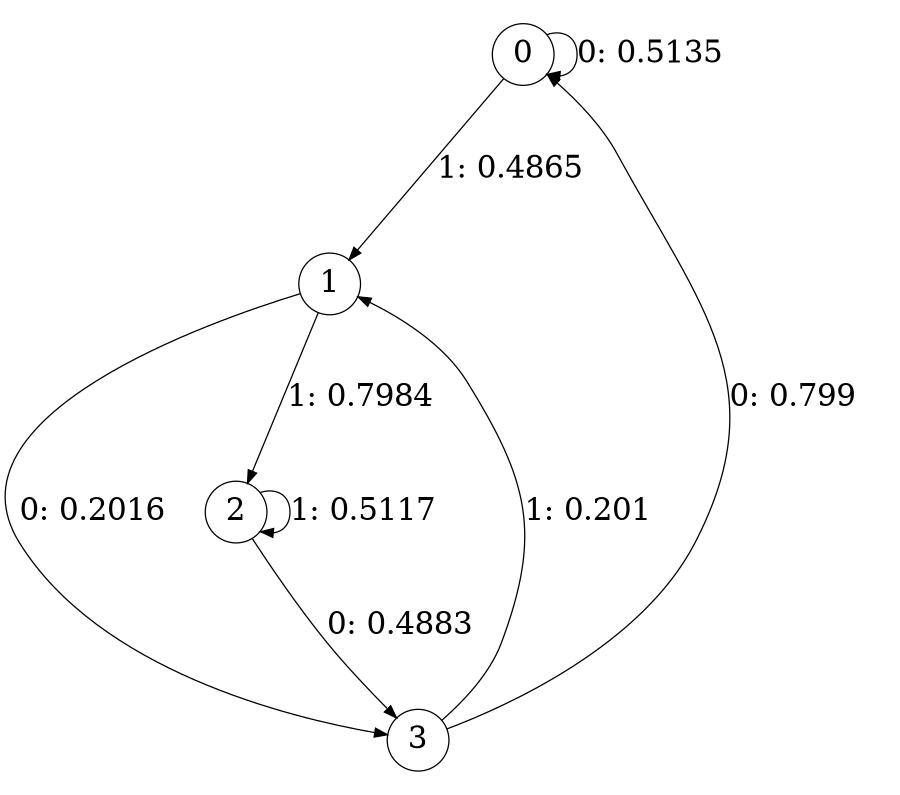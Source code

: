 digraph "ch21faceL2" {
size = "6,8.5";
ratio = "fill";
node [shape = circle];
node [fontsize = 24];
edge [fontsize = 24];
0 -> 0 [label = "0: 0.5135   "];
0 -> 1 [label = "1: 0.4865   "];
1 -> 3 [label = "0: 0.2016   "];
1 -> 2 [label = "1: 0.7984   "];
2 -> 3 [label = "0: 0.4883   "];
2 -> 2 [label = "1: 0.5117   "];
3 -> 0 [label = "0: 0.799    "];
3 -> 1 [label = "1: 0.201    "];
}